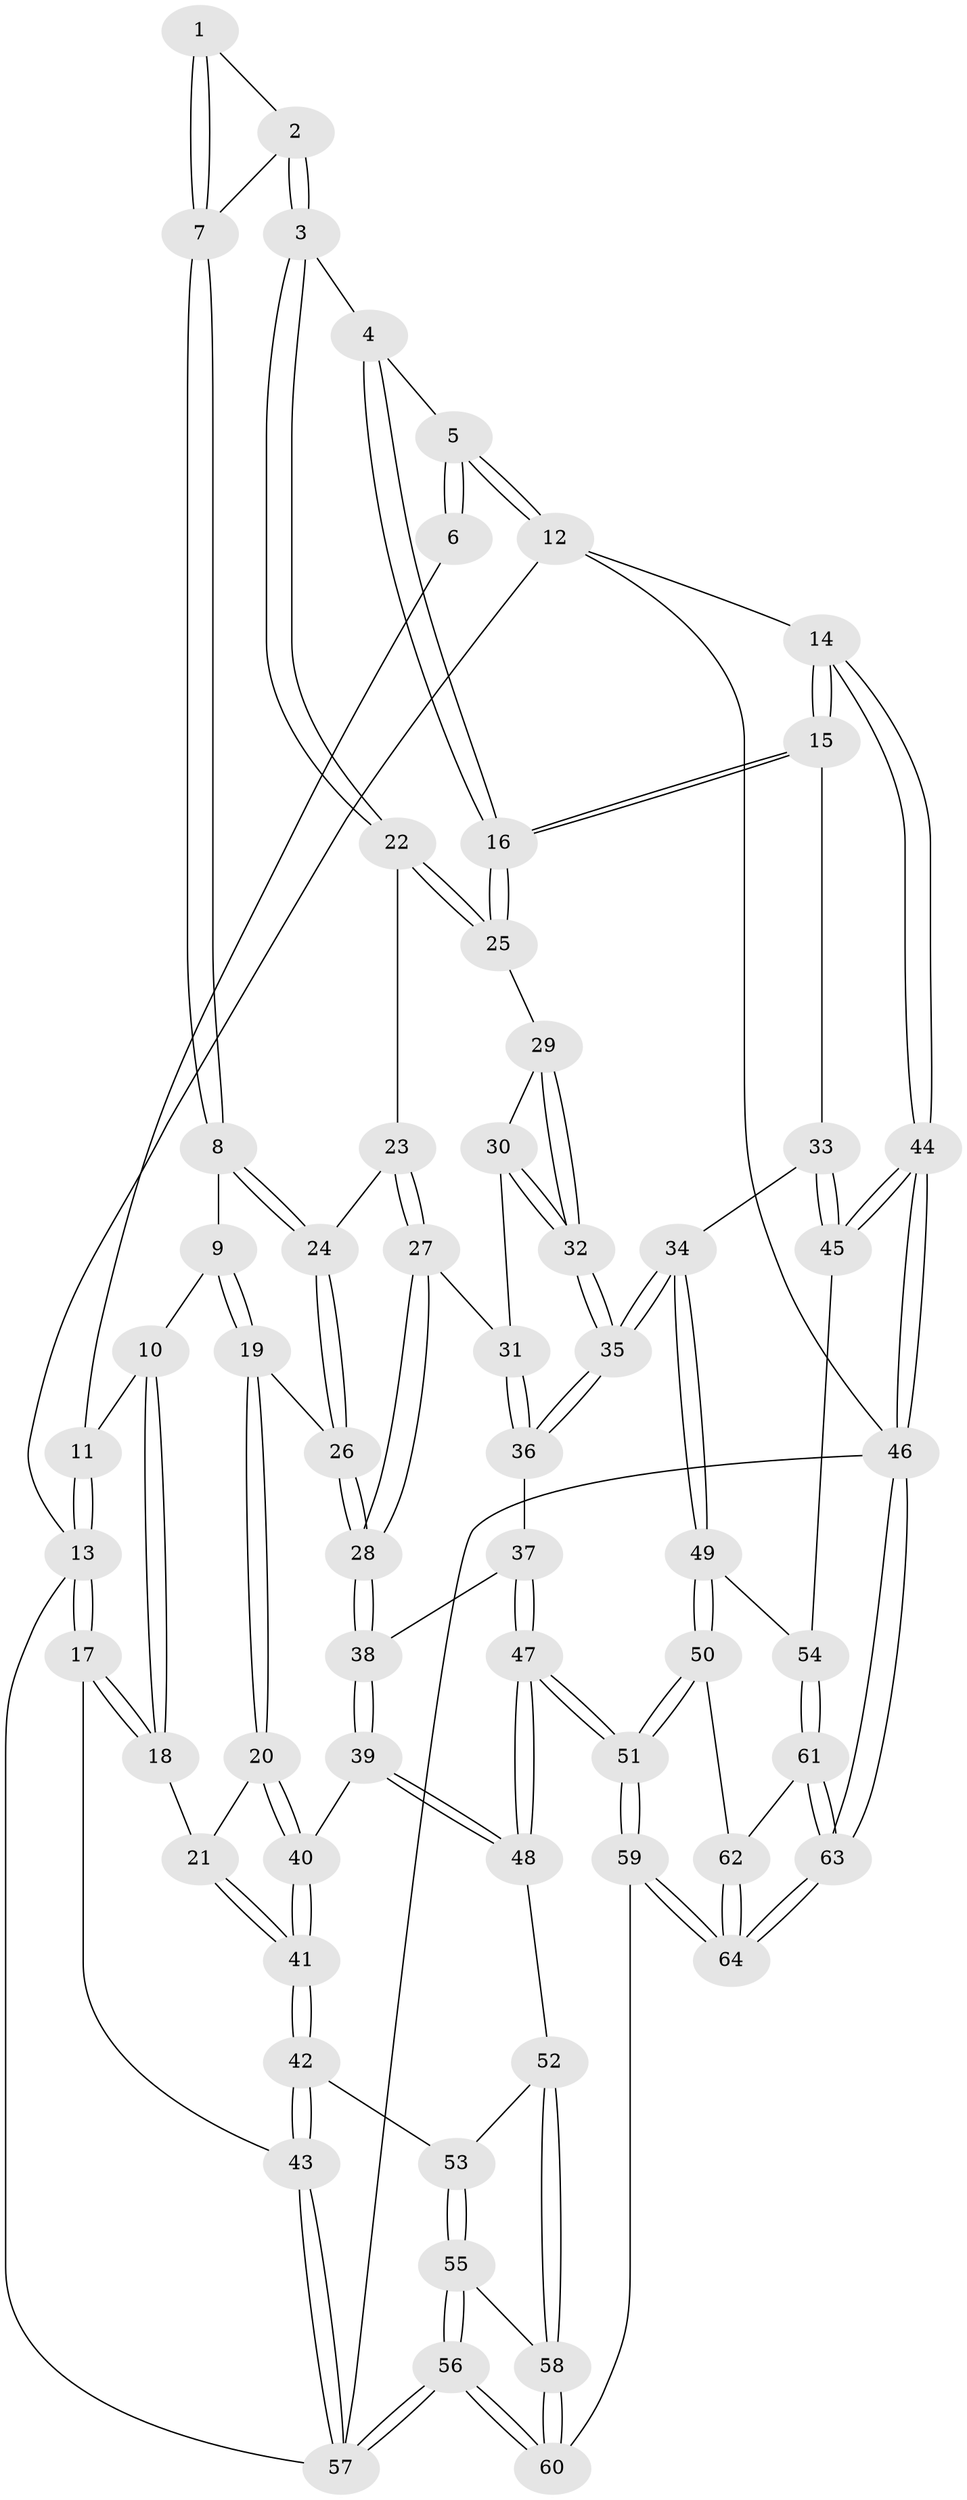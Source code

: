 // Generated by graph-tools (version 1.1) at 2025/27/03/15/25 16:27:57]
// undirected, 64 vertices, 157 edges
graph export_dot {
graph [start="1"]
  node [color=gray90,style=filled];
  1 [pos="+0.4962456665919694+0.04896239279414404"];
  2 [pos="+0.6448534312897689+0.14542655879258007"];
  3 [pos="+0.7393750045811501+0.1527546971251196"];
  4 [pos="+0.8426056894837728+0"];
  5 [pos="+0.9363822810752996+0"];
  6 [pos="+0.42642343537180527+0"];
  7 [pos="+0.4564445207295314+0.20232904091802778"];
  8 [pos="+0.42048856876186097+0.23661001527937484"];
  9 [pos="+0.29715785623963814+0.12710883885524263"];
  10 [pos="+0.2396064137460372+0.04082042004521571"];
  11 [pos="+0.25455625277684124+0"];
  12 [pos="+1+0"];
  13 [pos="+0+0"];
  14 [pos="+1+0.43170558183256375"];
  15 [pos="+1+0.4356530083104815"];
  16 [pos="+1+0.4353741614404759"];
  17 [pos="+0+0.2927632292472169"];
  18 [pos="+0+0.2945114052419772"];
  19 [pos="+0.19799904739428748+0.39193315822518726"];
  20 [pos="+0.1619641845351826+0.39427242404669477"];
  21 [pos="+0.13177820116231062+0.3841060026951549"];
  22 [pos="+0.7400211130602016+0.2438585707363123"];
  23 [pos="+0.5365298896232725+0.35931961959406666"];
  24 [pos="+0.4253927149221409+0.27483397799786835"];
  25 [pos="+0.817224388039764+0.35708806276063865"];
  26 [pos="+0.2793229011683294+0.4059428680515403"];
  27 [pos="+0.5398777370476514+0.4218671544830931"];
  28 [pos="+0.3399541264672761+0.4970959800485796"];
  29 [pos="+0.8069656999231218+0.3690650309468078"];
  30 [pos="+0.626797059574417+0.42891588438459"];
  31 [pos="+0.5403136088775431+0.4227684008779365"];
  32 [pos="+0.7327477760290834+0.4722281064861086"];
  33 [pos="+0.8600049530889028+0.6047570940285888"];
  34 [pos="+0.6700786247271134+0.6336654733689574"];
  35 [pos="+0.6629144620690145+0.627893597552436"];
  36 [pos="+0.5838001708383136+0.6105544165696258"];
  37 [pos="+0.5712762026449227+0.6166532999210066"];
  38 [pos="+0.34257130576474487+0.5137338909934426"];
  39 [pos="+0.29099635112006206+0.6567422573258257"];
  40 [pos="+0.17879431936477283+0.5969768168835066"];
  41 [pos="+0.02849055361347057+0.6555729464192066"];
  42 [pos="+0.017392953714347476+0.6645264886897393"];
  43 [pos="+0+0.6400143454428241"];
  44 [pos="+1+0.8331520378129793"];
  45 [pos="+0.927126700756004+0.7793983229619714"];
  46 [pos="+1+1"];
  47 [pos="+0.45585539392014807+0.7312149505128511"];
  48 [pos="+0.298884310553278+0.6824368544762789"];
  49 [pos="+0.6981814923861949+0.7233818161200769"];
  50 [pos="+0.6161991725830089+0.8923617802430539"];
  51 [pos="+0.48741126739037477+0.9705429098410672"];
  52 [pos="+0.25260724194875006+0.7444816409122595"];
  53 [pos="+0.05208277329576695+0.7057074757556804"];
  54 [pos="+0.8370991609112023+0.8205228162351323"];
  55 [pos="+0.08717168441954273+0.8415797390571603"];
  56 [pos="+0.017970887501759576+1"];
  57 [pos="+0+1"];
  58 [pos="+0.2500625396868778+0.7579415554106994"];
  59 [pos="+0.41676653093397764+1"];
  60 [pos="+0.3059146447631626+1"];
  61 [pos="+0.8278030655814509+0.8500258127518847"];
  62 [pos="+0.7838809294617481+0.9214955326183806"];
  63 [pos="+1+1"];
  64 [pos="+0.8528680435779533+1"];
  1 -- 2;
  1 -- 7;
  1 -- 7;
  2 -- 3;
  2 -- 3;
  2 -- 7;
  3 -- 4;
  3 -- 22;
  3 -- 22;
  4 -- 5;
  4 -- 16;
  4 -- 16;
  5 -- 6;
  5 -- 6;
  5 -- 12;
  5 -- 12;
  6 -- 11;
  7 -- 8;
  7 -- 8;
  8 -- 9;
  8 -- 24;
  8 -- 24;
  9 -- 10;
  9 -- 19;
  9 -- 19;
  10 -- 11;
  10 -- 18;
  10 -- 18;
  11 -- 13;
  11 -- 13;
  12 -- 13;
  12 -- 14;
  12 -- 46;
  13 -- 17;
  13 -- 17;
  13 -- 57;
  14 -- 15;
  14 -- 15;
  14 -- 44;
  14 -- 44;
  15 -- 16;
  15 -- 16;
  15 -- 33;
  16 -- 25;
  16 -- 25;
  17 -- 18;
  17 -- 18;
  17 -- 43;
  18 -- 21;
  19 -- 20;
  19 -- 20;
  19 -- 26;
  20 -- 21;
  20 -- 40;
  20 -- 40;
  21 -- 41;
  21 -- 41;
  22 -- 23;
  22 -- 25;
  22 -- 25;
  23 -- 24;
  23 -- 27;
  23 -- 27;
  24 -- 26;
  24 -- 26;
  25 -- 29;
  26 -- 28;
  26 -- 28;
  27 -- 28;
  27 -- 28;
  27 -- 31;
  28 -- 38;
  28 -- 38;
  29 -- 30;
  29 -- 32;
  29 -- 32;
  30 -- 31;
  30 -- 32;
  30 -- 32;
  31 -- 36;
  31 -- 36;
  32 -- 35;
  32 -- 35;
  33 -- 34;
  33 -- 45;
  33 -- 45;
  34 -- 35;
  34 -- 35;
  34 -- 49;
  34 -- 49;
  35 -- 36;
  35 -- 36;
  36 -- 37;
  37 -- 38;
  37 -- 47;
  37 -- 47;
  38 -- 39;
  38 -- 39;
  39 -- 40;
  39 -- 48;
  39 -- 48;
  40 -- 41;
  40 -- 41;
  41 -- 42;
  41 -- 42;
  42 -- 43;
  42 -- 43;
  42 -- 53;
  43 -- 57;
  43 -- 57;
  44 -- 45;
  44 -- 45;
  44 -- 46;
  44 -- 46;
  45 -- 54;
  46 -- 63;
  46 -- 63;
  46 -- 57;
  47 -- 48;
  47 -- 48;
  47 -- 51;
  47 -- 51;
  48 -- 52;
  49 -- 50;
  49 -- 50;
  49 -- 54;
  50 -- 51;
  50 -- 51;
  50 -- 62;
  51 -- 59;
  51 -- 59;
  52 -- 53;
  52 -- 58;
  52 -- 58;
  53 -- 55;
  53 -- 55;
  54 -- 61;
  54 -- 61;
  55 -- 56;
  55 -- 56;
  55 -- 58;
  56 -- 57;
  56 -- 57;
  56 -- 60;
  56 -- 60;
  58 -- 60;
  58 -- 60;
  59 -- 60;
  59 -- 64;
  59 -- 64;
  61 -- 62;
  61 -- 63;
  61 -- 63;
  62 -- 64;
  62 -- 64;
  63 -- 64;
  63 -- 64;
}
